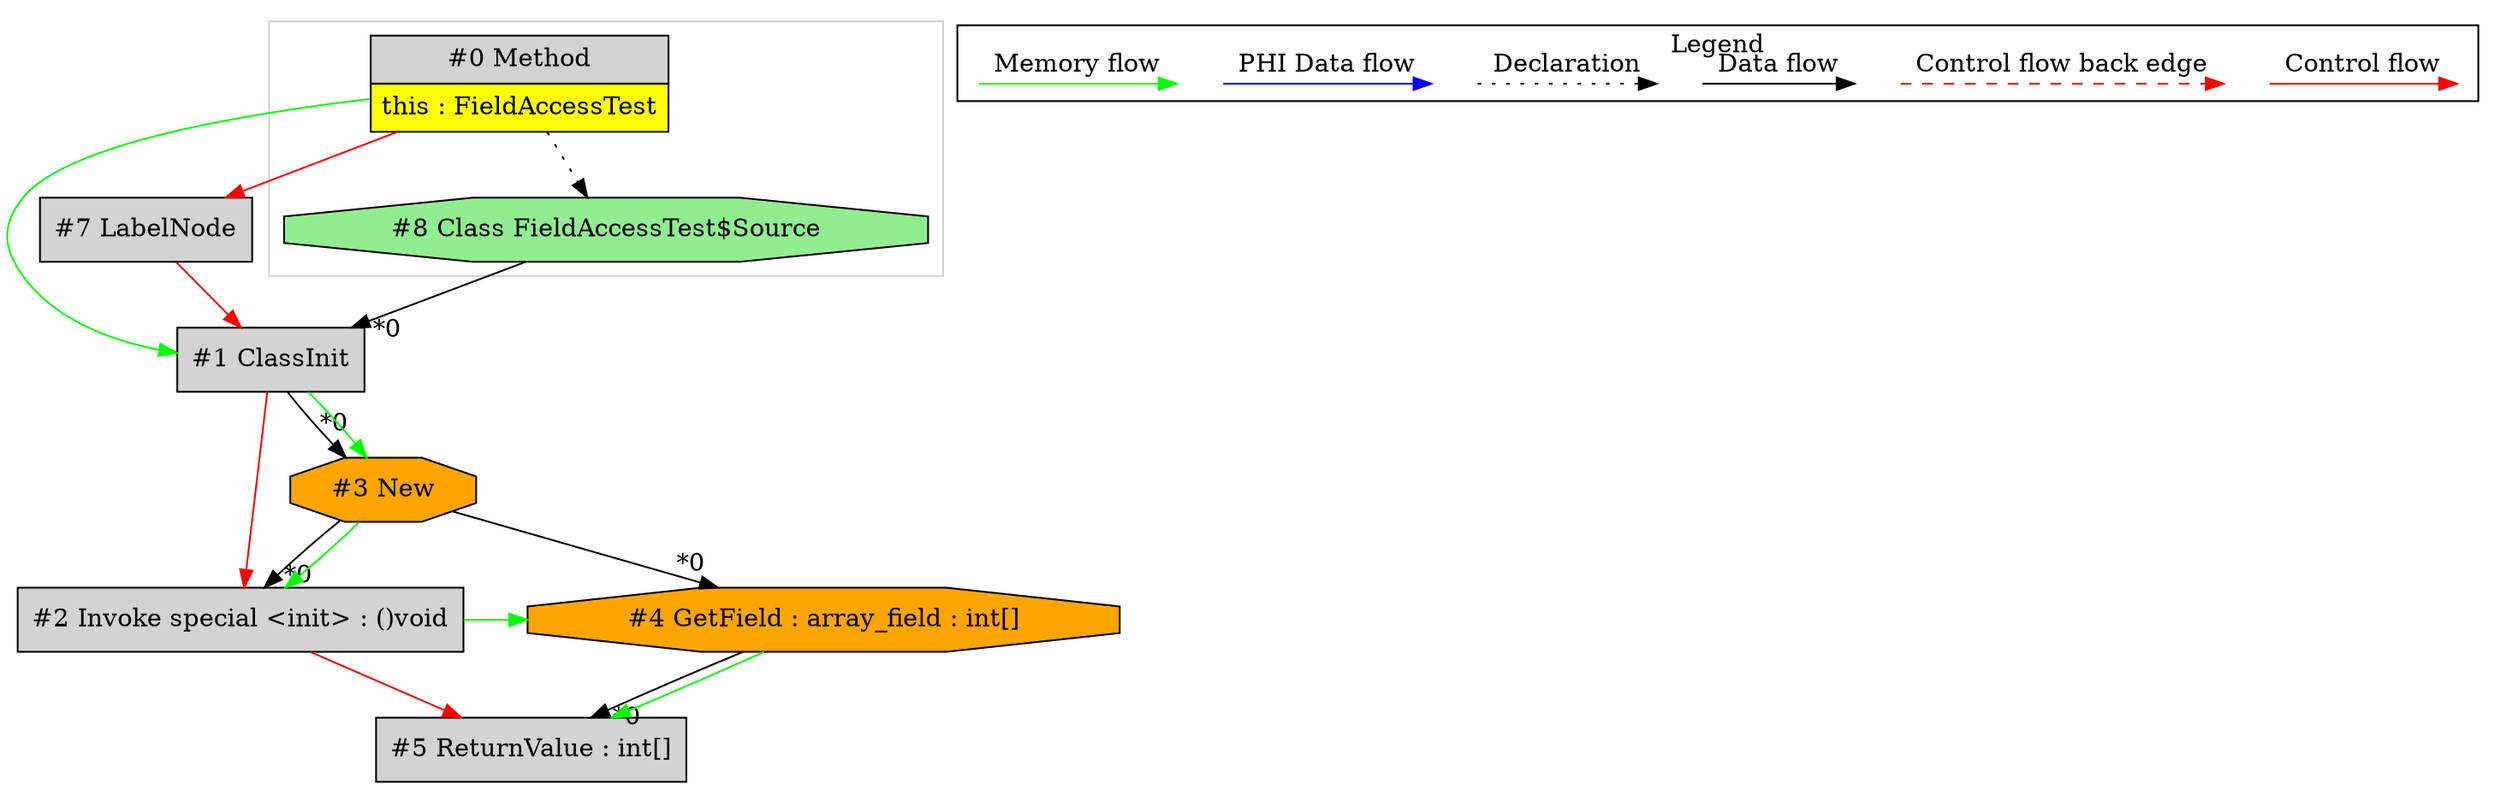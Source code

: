digraph {
 ordering="in";
 node0[margin="0", label=<<table border="0" cellborder="1" cellspacing="0" cellpadding="5"><tr><td colspan="1">#0 Method</td></tr><tr><td port="prj6" bgcolor="yellow">this : FieldAccessTest</td></tr></table>>,shape=none, fillcolor=lightgrey, style=filled];
 node1[label="#1 ClassInit",shape=box, fillcolor=lightgrey, style=filled];
 node8 -> node1[headlabel="*0", labeldistance=2];
 node7 -> node1[labeldistance=2, color=red, fontcolor=red];
 node0 -> node1[labeldistance=2, color=green, constraint=false];
 node7[label="#7 LabelNode",shape=box, fillcolor=lightgrey, style=filled];
 node0 -> node7[labeldistance=2, color=red, fontcolor=red];
 node8[label="#8 Class FieldAccessTest$Source",shape=octagon, fillcolor=lightgreen, style=filled];
 node0 -> node8[style=dotted];
 node3[label="#3 New",shape=octagon, fillcolor=orange, style=filled];
 node1 -> node3[headlabel="*0", labeldistance=2];
 node1 -> node3[labeldistance=2, color=green, constraint=false];
 node2[label="#2 Invoke special <init> : ()void",shape=box, fillcolor=lightgrey, style=filled];
 node3 -> node2[headlabel="*0", labeldistance=2];
 node1 -> node2[labeldistance=2, color=red, fontcolor=red];
 node3 -> node2[labeldistance=2, color=green, constraint=false];
 node5[label="#5 ReturnValue : int[]",shape=box, fillcolor=lightgrey, style=filled];
 node4 -> node5[headlabel="*0", labeldistance=2];
 node2 -> node5[labeldistance=2, color=red, fontcolor=red];
 node4 -> node5[labeldistance=2, color=green, constraint=false];
 node4[label="#4 GetField : array_field : int[]",shape=octagon, fillcolor=orange, style=filled];
 node3 -> node4[headlabel="*0", labeldistance=2];
 node2 -> node4[labeldistance=2, color=green, constraint=false];
 subgraph cluster_0 {
  color=lightgray;
  node0;
  node8;
 }
 subgraph cluster_000 {
  label = "Legend";
  node [shape=point]
  {
   rank=same;
   c0 [style = invis];
   c1 [style = invis];
   c2 [style = invis];
   c3 [style = invis];
   d0 [style = invis];
   d1 [style = invis];
   d2 [style = invis];
   d3 [style = invis];
   d4 [style = invis];
   d5 [style = invis];
   d6 [style = invis];
   d7 [style = invis];
  }
  c0 -> c1 [label="Control flow", style=solid, color=red]
  c2 -> c3 [label="Control flow back edge", style=dashed, color=red]
  d0 -> d1 [label="Data flow"]
  d2 -> d3 [label="Declaration", style=dotted]
  d4 -> d5 [label="PHI Data flow", color=blue]
  d6 -> d7 [label="Memory flow", color=green]
 }

}
